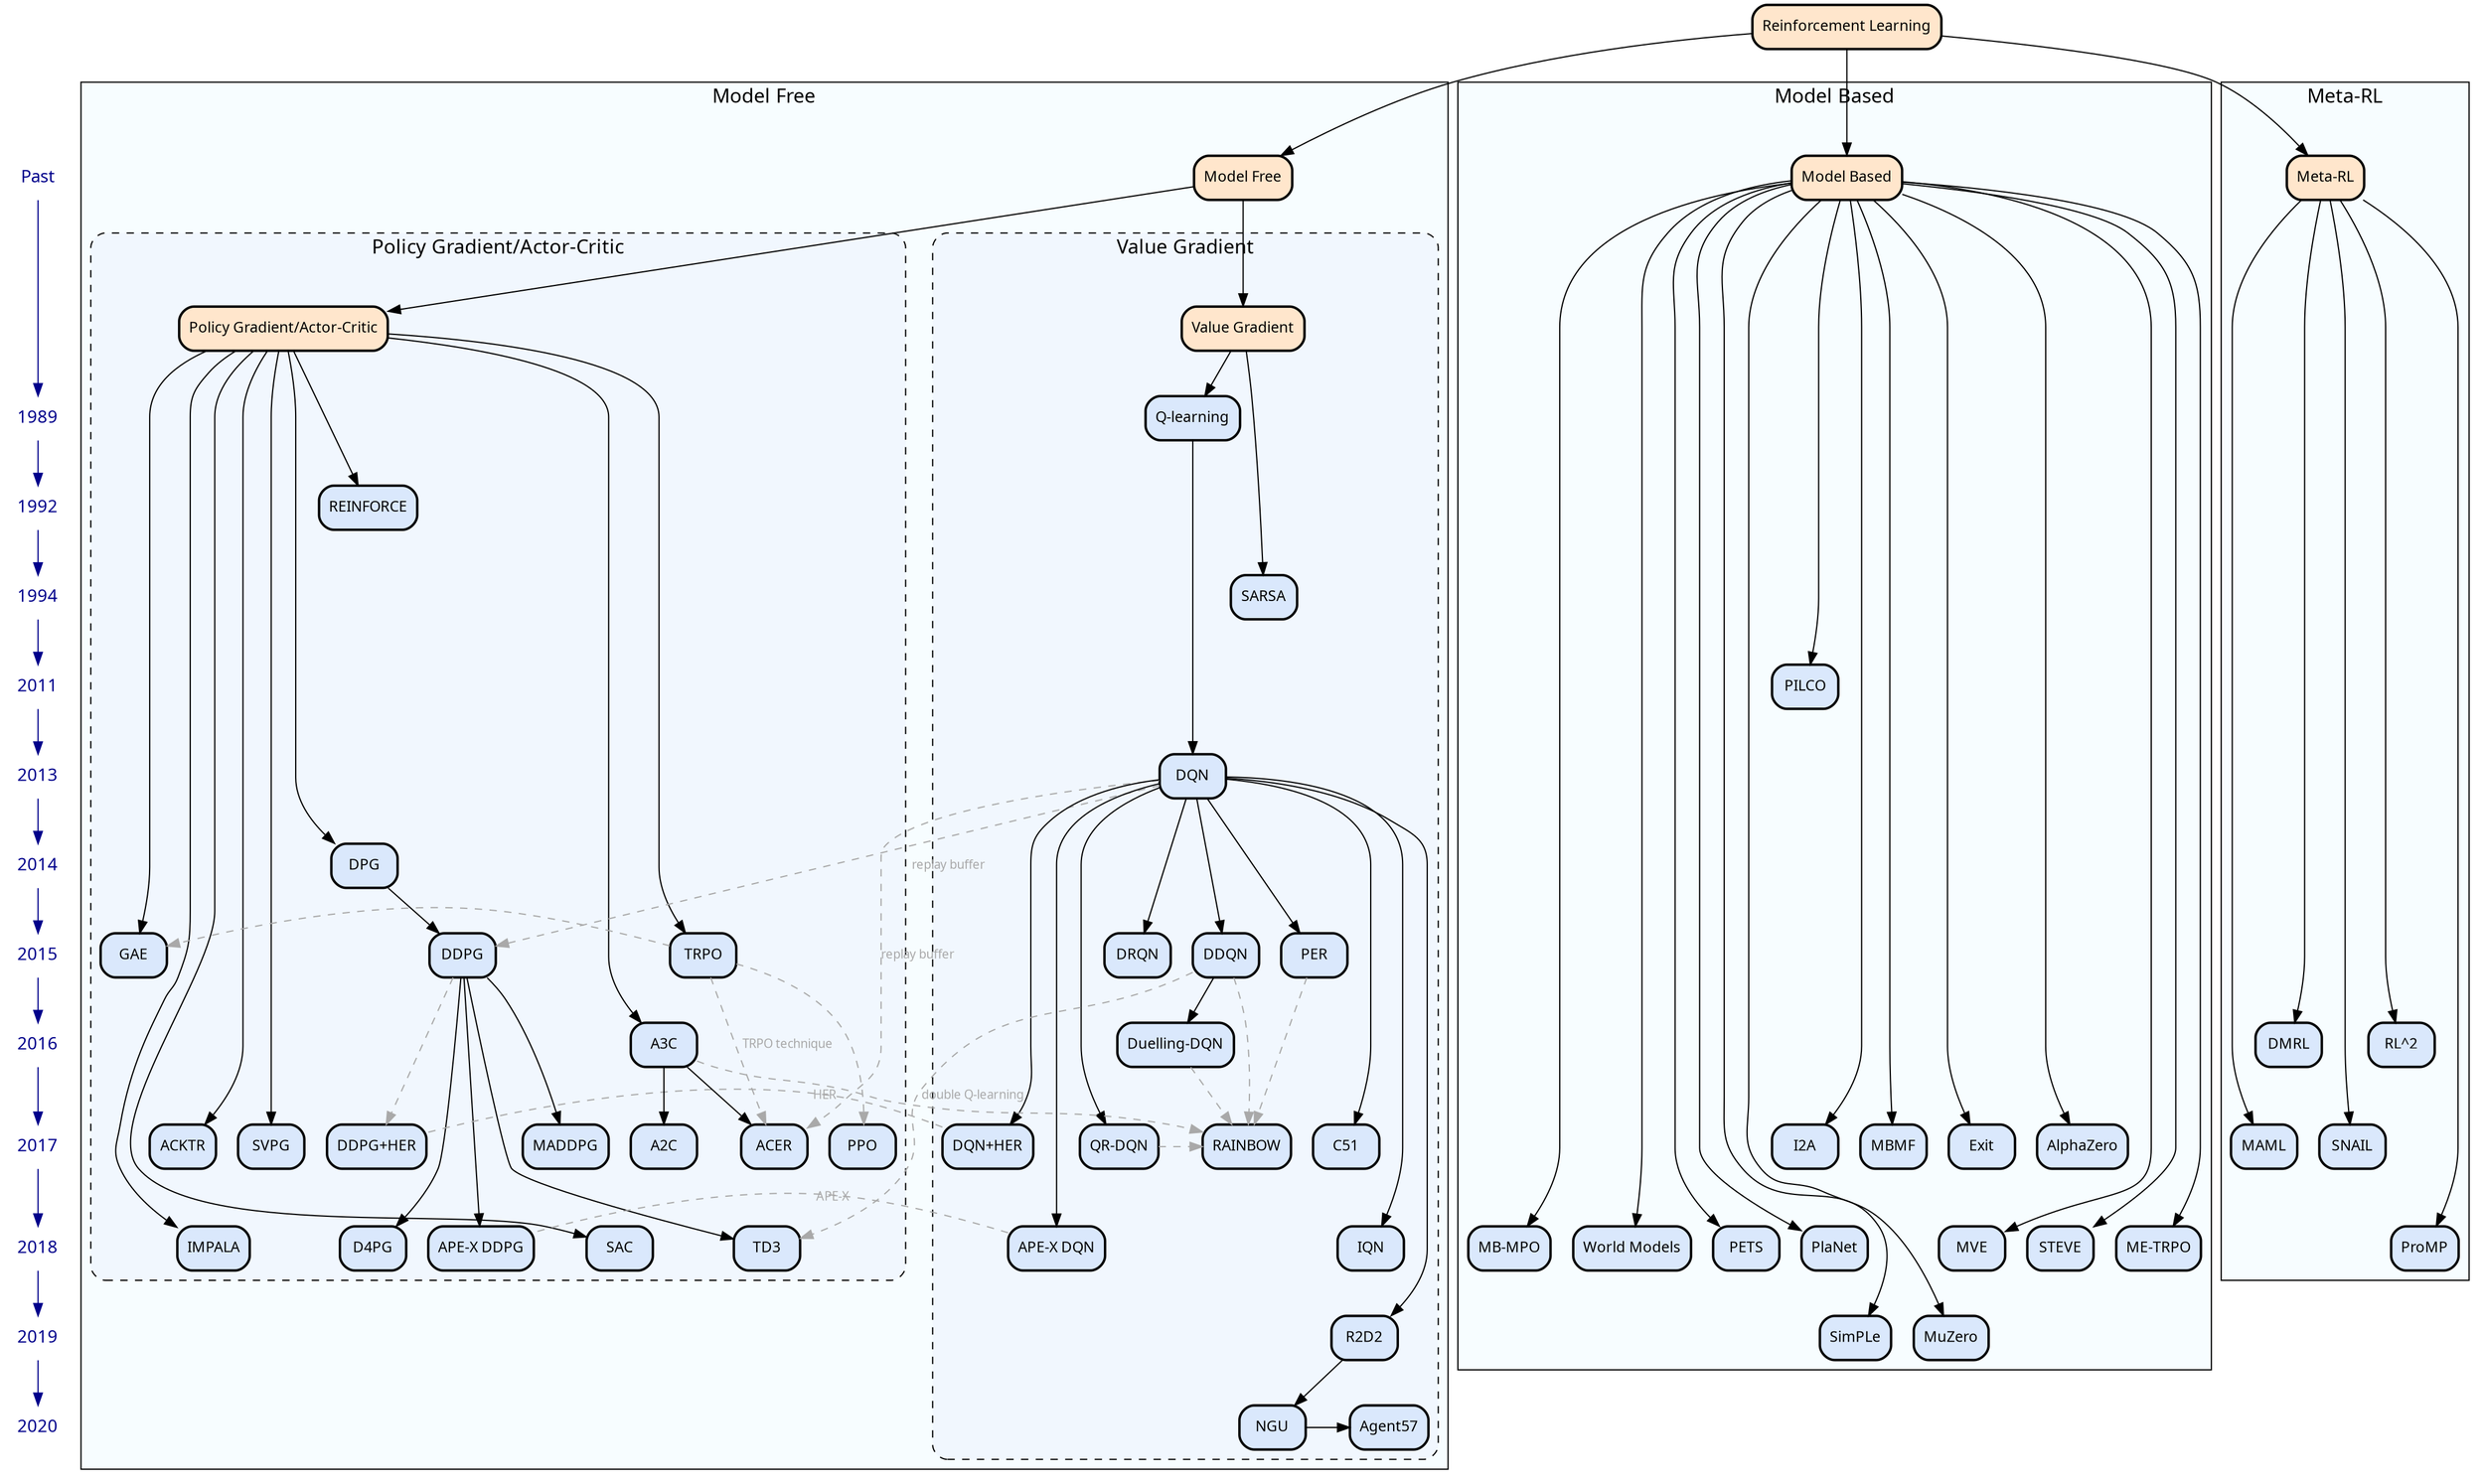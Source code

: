 digraph {
	compound=true
	rankdir=TB
	newrank=true
	subgraph timeline {
		Past [fontcolor=darkblue fontname="sans-serif" fontsize=14 group=timeline shape=plaintext]
		1989 [fontcolor=darkblue fontname="sans-serif" fontsize=14 group=timeline shape=plaintext]
		1992 [fontcolor=darkblue fontname="sans-serif" fontsize=14 group=timeline shape=plaintext]
		1994 [fontcolor=darkblue fontname="sans-serif" fontsize=14 group=timeline shape=plaintext]
		2011 [fontcolor=darkblue fontname="sans-serif" fontsize=14 group=timeline shape=plaintext]
		2013 [fontcolor=darkblue fontname="sans-serif" fontsize=14 group=timeline shape=plaintext]
		2014 [fontcolor=darkblue fontname="sans-serif" fontsize=14 group=timeline shape=plaintext]
		2015 [fontcolor=darkblue fontname="sans-serif" fontsize=14 group=timeline shape=plaintext]
		2016 [fontcolor=darkblue fontname="sans-serif" fontsize=14 group=timeline shape=plaintext]
		2017 [fontcolor=darkblue fontname="sans-serif" fontsize=14 group=timeline shape=plaintext]
		2018 [fontcolor=darkblue fontname="sans-serif" fontsize=14 group=timeline shape=plaintext]
		2019 [fontcolor=darkblue fontname="sans-serif" fontsize=14 group=timeline shape=plaintext]
		2020 [fontcolor=darkblue fontname="sans-serif" fontsize=14 group=timeline shape=plaintext]
		Past -> 1989 [color=darkblue]
		1989 -> 1992 [color=darkblue]
		1992 -> 1994 [color=darkblue]
		1994 -> 2011 [color=darkblue]
		2011 -> 2013 [color=darkblue]
		2013 -> 2014 [color=darkblue]
		2014 -> 2015 [color=darkblue]
		2015 -> 2016 [color=darkblue]
		2016 -> 2017 [color=darkblue]
		2017 -> 2018 [color=darkblue]
		2018 -> 2019 [color=darkblue]
		2019 -> 2020 [color=darkblue]
	}
	"Reinforcement Learning" [label="Reinforcement Learning" fillcolor="#ffe6cc" fontname="sans-serif" fontsize=12 shape=box style="rounded,bold,filled"]
	"Model Free" -> "Value Gradient" [fontcolor=black fontname="sans-serif" fontsize=10]
	"Model Free" -> "Policy Gradient/Actor-Critic" [fontcolor=black fontname="sans-serif" fontsize=10]
	DQN -> DDPG [label="replay buffer" color=darkgray constraint=false fontcolor=darkgray fontname="sans-serif" fontsize=10 style=dashed]
	DQN -> ACER [label="replay buffer" color=darkgray fontcolor=darkgray fontname="sans-serif" fontsize=10 style=dashed]
	DDQN -> TD3 [label="double Q-learning" color=darkgray fontcolor=darkgray fontname="sans-serif" fontsize=10 style=dashed]
	"DQN+HER" -> "DDPG+HER" [label=HER arrowhead=none color=darkgray constraint=false fontcolor=darkgray fontname="sans-serif" fontsize=10 style=dashed]
	"APE-X DQN" -> "APE-X DDPG" [label="APE-X" arrowhead=none color=darkgray constraint=false fontcolor=darkgray fontname="sans-serif" fontsize=10 style=dashed]
	A3C -> RAINBOW [color=darkgray fontcolor=darkgray fontname="sans-serif" fontsize=10 style=dashed]
	subgraph "clusterModel Free" {
		label="Model Free"
		color=black
		fontname="sans-serif"
		fontsize=16
		fillcolor="#f7fdff" style=filled
		"Model Free" [label="Model Free" fillcolor="#ffe6cc" fontname="sans-serif" fontsize=12 shape=box style="rounded,bold,filled" weight=10]
		subgraph "clusterValue Gradient" {
			label="Value Gradient"
			color=black
			fontname="sans-serif"
			fontsize=16
			fillcolor="#f1f7fe" style="rounded,dashed,filled"
			"Value Gradient" [label="Value Gradient" fillcolor="#ffe6cc" fontname="sans-serif" fontsize=12 shape=box style="rounded,bold,filled"]
			"Value Gradient" -> SARSA [fontcolor=black fontname="sans-serif" fontsize=10 style=solid]
			"Value Gradient" -> "Q-learning" [fontcolor=black fontname="sans-serif" fontsize=10 style=solid]
			SARSA [label=SARSA fillcolor="#dae8fc" fontname="sans-serif" fontsize=12 shape=box style="rounded,bold,filled"]
			"Q-learning" [label="Q-learning" fillcolor="#dae8fc" fontname="sans-serif" fontsize=12 shape=box style="rounded,bold,filled"]
			"Q-learning" -> DQN [fontcolor=black fontname="sans-serif" fontsize=10]
			DQN [label=DQN fillcolor="#dae8fc" fontname="sans-serif" fontsize=12 shape=box style="rounded,bold,filled"]
			DQN -> DRQN [fontcolor=black fontname="sans-serif" fontsize=10]
			DQN -> DDQN [fontcolor=black fontname="sans-serif" fontsize=10]
			DQN -> PER [fontcolor=black fontname="sans-serif" fontsize=10]
			DQN -> "QR-DQN" [fontcolor=black fontname="sans-serif" fontsize=10]
			DQN -> C51 [fontcolor=black fontname="sans-serif" fontsize=10]
			DQN -> "DQN+HER" [fontcolor=black fontname="sans-serif" fontsize=10]
			DQN -> IQN [fontcolor=black fontname="sans-serif" fontsize=10]
			DQN -> "APE-X DQN" [fontcolor=black fontname="sans-serif" fontsize=10]
			DQN -> R2D2 [fontcolor=black fontname="sans-serif" fontsize=10]
			DRQN [label=DRQN fillcolor="#dae8fc" fontname="sans-serif" fontsize=12 shape=box style="rounded,bold,filled"]
			DDQN [label=DDQN fillcolor="#dae8fc" fontname="sans-serif" fontsize=12 shape=box style="rounded,bold,filled"]
			DDQN -> "Duelling-DQN" [fontcolor=black fontname="sans-serif" fontsize=10]
			DDQN -> RAINBOW [color=darkgray fontcolor=darkgray fontname="sans-serif" fontsize=10 style=dashed]
			PER [label=PER fillcolor="#dae8fc" fontname="sans-serif" fontsize=12 shape=box style="rounded,bold,filled"]
			PER -> RAINBOW [color=darkgray fontcolor=darkgray fontname="sans-serif" fontsize=10 style=dashed]
			"Duelling-DQN" [label="Duelling-DQN" fillcolor="#dae8fc" fontname="sans-serif" fontsize=12 shape=box style="rounded,bold,filled"]
			"Duelling-DQN" -> RAINBOW [color=darkgray fontcolor=darkgray fontname="sans-serif" fontsize=10 style=dashed]
			"QR-DQN" [label="QR-DQN" fillcolor="#dae8fc" fontname="sans-serif" fontsize=12 shape=box style="rounded,bold,filled"]
			"QR-DQN" -> RAINBOW [color=darkgray fontcolor=darkgray fontname="sans-serif" fontsize=10 style=dashed]
			C51 [label=C51 fillcolor="#dae8fc" fontname="sans-serif" fontsize=12 shape=box style="rounded,bold,filled"]
			RAINBOW [label=RAINBOW fillcolor="#dae8fc" fontname="sans-serif" fontsize=12 shape=box style="rounded,bold,filled"]
			"DQN+HER" [label="DQN+HER" fillcolor="#dae8fc" fontname="sans-serif" fontsize=12 shape=box style="rounded,bold,filled"]
			IQN [label=IQN fillcolor="#dae8fc" fontname="sans-serif" fontsize=12 shape=box style="rounded,bold,filled"]
			"APE-X DQN" [label="APE-X DQN" fillcolor="#dae8fc" fontname="sans-serif" fontsize=12 shape=box style="rounded,bold,filled"]
			R2D2 [label=R2D2 fillcolor="#dae8fc" fontname="sans-serif" fontsize=12 shape=box style="rounded,bold,filled"]
			R2D2 -> NGU [fontcolor=black fontname="sans-serif" fontsize=10]
			NGU [label=NGU fillcolor="#dae8fc" fontname="sans-serif" fontsize=12 shape=box style="rounded,bold,filled"]
			NGU -> Agent57 [fontcolor=black fontname="sans-serif" fontsize=10]
			Agent57 [label=Agent57 fillcolor="#dae8fc" fontname="sans-serif" fontsize=12 shape=box style="rounded,bold,filled"]
		}
		subgraph "clusterPolicy Gradient/Actor-Critic" {
			label="Policy Gradient/Actor-Critic"
			color=black
			fontname="sans-serif"
			fontsize=16
			fillcolor="#f1f7fe" style="rounded,dashed,filled"
			"Policy Gradient/Actor-Critic" [label="Policy Gradient/Actor-Critic" fillcolor="#ffe6cc" fontname="sans-serif" fontsize=12 shape=box style="rounded,bold,filled"]
			"Policy Gradient/Actor-Critic" -> REINFORCE [fontcolor=black fontname="sans-serif" fontsize=10 style=solid]
			"Policy Gradient/Actor-Critic" -> DPG [fontcolor=black fontname="sans-serif" fontsize=10 style=solid]
			"Policy Gradient/Actor-Critic" -> TRPO [fontcolor=black fontname="sans-serif" fontsize=10 style=solid]
			"Policy Gradient/Actor-Critic" -> GAE [fontcolor=black fontname="sans-serif" fontsize=10 style=solid]
			"Policy Gradient/Actor-Critic" -> A3C [fontcolor=black fontname="sans-serif" fontsize=10 style=solid]
			"Policy Gradient/Actor-Critic" -> ACKTR [fontcolor=black fontname="sans-serif" fontsize=10 style=solid]
			"Policy Gradient/Actor-Critic" -> SVPG [fontcolor=black fontname="sans-serif" fontsize=10 style=solid]
			"Policy Gradient/Actor-Critic" -> SAC [fontcolor=black fontname="sans-serif" fontsize=10 style=solid]
			"Policy Gradient/Actor-Critic" -> IMPALA [fontcolor=black fontname="sans-serif" fontsize=10 style=solid]
			REINFORCE [label=REINFORCE fillcolor="#dae8fc" fontname="sans-serif" fontsize=12 shape=box style="rounded,bold,filled"]
			DPG [label=DPG fillcolor="#dae8fc" fontname="sans-serif" fontsize=12 shape=box style="rounded,bold,filled"]
			DPG -> DDPG [fontcolor=black fontname="sans-serif" fontsize=10]
			DDPG [label=DDPG fillcolor="#dae8fc" fontname="sans-serif" fontsize=12 shape=box style="rounded,bold,filled"]
			DDPG -> "DDPG+HER" [color=darkgray fontcolor=darkgray fontname="sans-serif" fontsize=10 style=dashed]
			DDPG -> MADDPG [fontcolor=black fontname="sans-serif" fontsize=10]
			DDPG -> D4PG [fontcolor=black fontname="sans-serif" fontsize=10]
			DDPG -> "APE-X DDPG" [fontcolor=black fontname="sans-serif" fontsize=10]
			DDPG -> TD3 [fontcolor=black fontname="sans-serif" fontsize=10]
			TRPO [label=TRPO fillcolor="#dae8fc" fontname="sans-serif" fontsize=12 shape=box style="rounded,bold,filled"]
			TRPO -> GAE [color=darkgray fontcolor=darkgray fontname="sans-serif" fontsize=10 style=dashed]
			TRPO -> ACER [label="TRPO technique" color=darkgray fontcolor=darkgray fontname="sans-serif" fontsize=10 style=dashed]
			TRPO -> PPO [color=darkgray fontcolor=darkgray fontname="sans-serif" fontsize=10 style=dashed]
			GAE [label=GAE fillcolor="#dae8fc" fontname="sans-serif" fontsize=12 shape=box style="rounded,bold,filled"]
			A3C [label=A3C fillcolor="#dae8fc" fontname="sans-serif" fontsize=12 shape=box style="rounded,bold,filled"]
			A3C -> A2C [fontcolor=black fontname="sans-serif" fontsize=10]
			A3C -> ACER [fontcolor=black fontname="sans-serif" fontsize=10]
			"DDPG+HER" [label="DDPG+HER" fillcolor="#dae8fc" fontname="sans-serif" fontsize=12 shape=box style="rounded,bold,filled"]
			MADDPG [label=MADDPG fillcolor="#dae8fc" fontname="sans-serif" fontsize=12 shape=box style="rounded,bold,filled"]
			A2C [label=A2C fillcolor="#dae8fc" fontname="sans-serif" fontsize=12 shape=box style="rounded,bold,filled"]
			A2C -> ACER [fontcolor=black fontname="sans-serif" fontsize=10 style=invis]
			A2C -> ACKTR [fontcolor=black fontname="sans-serif" fontsize=10 style=invis]
			A2C -> SVPG [fontcolor=black fontname="sans-serif" fontsize=10 style=invis]
			A2C -> IMPALA [fontcolor=black fontname="sans-serif" fontsize=10 style=invis]
			ACER [label=ACER fillcolor="#dae8fc" fontname="sans-serif" fontsize=12 shape=box style="rounded,bold,filled"]
			ACKTR [label=ACKTR fillcolor="#dae8fc" fontname="sans-serif" fontsize=12 shape=box style="rounded,bold,filled"]
			PPO [label=PPO fillcolor="#dae8fc" fontname="sans-serif" fontsize=12 shape=box style="rounded,bold,filled"]
			PPO -> SAC [fontcolor=black fontname="sans-serif" fontsize=10 style=invis]
			SVPG [label=SVPG fillcolor="#dae8fc" fontname="sans-serif" fontsize=12 shape=box style="rounded,bold,filled"]
			D4PG [label=D4PG fillcolor="#dae8fc" fontname="sans-serif" fontsize=12 shape=box style="rounded,bold,filled"]
			"APE-X DDPG" [label="APE-X DDPG" fillcolor="#dae8fc" fontname="sans-serif" fontsize=12 shape=box style="rounded,bold,filled"]
			SAC [label=SAC fillcolor="#dae8fc" fontname="sans-serif" fontsize=12 shape=box style="rounded,bold,filled"]
			TD3 [label=TD3 fillcolor="#dae8fc" fontname="sans-serif" fontsize=12 shape=box style="rounded,bold,filled"]
			IMPALA [label=IMPALA fillcolor="#dae8fc" fontname="sans-serif" fontsize=12 shape=box style="rounded,bold,filled"]
		}
	}
	subgraph "clusterModel Based" {
		label="Model Based"
		color=black
		fontname="sans-serif"
		fontsize=16
		fillcolor="#f7fdff" style=filled
		"Model Based" [label="Model Based" fillcolor="#ffe6cc" fontname="sans-serif" fontsize=12 shape=box style="rounded,bold,filled"]
		"Model Based" -> PILCO [fontcolor=black fontname="sans-serif" fontsize=10 style=solid]
		"Model Based" -> I2A [fontcolor=black fontname="sans-serif" fontsize=10 style=solid]
		"Model Based" -> MBMF [fontcolor=black fontname="sans-serif" fontsize=10 style=solid]
		"Model Based" -> Exit [fontcolor=black fontname="sans-serif" fontsize=10 style=solid]
		"Model Based" -> AlphaZero [fontcolor=black fontname="sans-serif" fontsize=10 style=solid]
		"Model Based" -> MVE [fontcolor=black fontname="sans-serif" fontsize=10 style=solid]
		"Model Based" -> STEVE [fontcolor=black fontname="sans-serif" fontsize=10 style=solid]
		"Model Based" -> "ME-TRPO" [fontcolor=black fontname="sans-serif" fontsize=10 style=solid]
		"Model Based" -> "MB-MPO" [fontcolor=black fontname="sans-serif" fontsize=10 style=solid]
		"Model Based" -> "World Models" [fontcolor=black fontname="sans-serif" fontsize=10 style=solid]
		"Model Based" -> PETS [fontcolor=black fontname="sans-serif" fontsize=10 style=solid]
		"Model Based" -> PlaNet [fontcolor=black fontname="sans-serif" fontsize=10 style=solid]
		"Model Based" -> SimPLe [fontcolor=black fontname="sans-serif" fontsize=10 style=solid]
		"Model Based" -> MuZero [fontcolor=black fontname="sans-serif" fontsize=10 style=solid]
		PILCO [label=PILCO fillcolor="#dae8fc" fontname="sans-serif" fontsize=12 shape=box style="rounded,bold,filled"]
		I2A [label=I2A fillcolor="#dae8fc" fontname="sans-serif" fontsize=12 shape=box style="rounded,bold,filled"]
		MBMF [label=MBMF fillcolor="#dae8fc" fontname="sans-serif" fontsize=12 shape=box style="rounded,bold,filled"]
		Exit [label=Exit fillcolor="#dae8fc" fontname="sans-serif" fontsize=12 shape=box style="rounded,bold,filled"]
		AlphaZero [label=AlphaZero fillcolor="#dae8fc" fontname="sans-serif" fontsize=12 shape=box style="rounded,bold,filled"]
		MVE [label=MVE fillcolor="#dae8fc" fontname="sans-serif" fontsize=12 shape=box style="rounded,bold,filled"]
		STEVE [label=STEVE fillcolor="#dae8fc" fontname="sans-serif" fontsize=12 shape=box style="rounded,bold,filled"]
		"ME-TRPO" [label="ME-TRPO" fillcolor="#dae8fc" fontname="sans-serif" fontsize=12 shape=box style="rounded,bold,filled"]
		"MB-MPO" [label="MB-MPO" fillcolor="#dae8fc" fontname="sans-serif" fontsize=12 shape=box style="rounded,bold,filled"]
		"World Models" [label="World Models" fillcolor="#dae8fc" fontname="sans-serif" fontsize=12 shape=box style="rounded,bold,filled"]
		PETS [label=PETS fillcolor="#dae8fc" fontname="sans-serif" fontsize=12 shape=box style="rounded,bold,filled"]
		PlaNet [label=PlaNet fillcolor="#dae8fc" fontname="sans-serif" fontsize=12 shape=box style="rounded,bold,filled"]
		SimPLe [label=SimPLe fillcolor="#dae8fc" fontname="sans-serif" fontsize=12 shape=box style="rounded,bold,filled"]
		MuZero [label=MuZero fillcolor="#dae8fc" fontname="sans-serif" fontsize=12 shape=box style="rounded,bold,filled"]
	}
	subgraph "clusterMeta-RL" {
		label="Meta-RL"
		color=black
		fontname="sans-serif"
		fontsize=16
		fillcolor="#f7fdff" style=filled
		"Meta-RL" [label="Meta-RL" fillcolor="#ffe6cc" fontname="sans-serif" fontsize=12 shape=box style="rounded,bold,filled"]
		"Meta-RL" -> DMRL [fontcolor=black fontname="sans-serif" fontsize=10 style=solid]
		"Meta-RL" -> "RL^2" [fontcolor=black fontname="sans-serif" fontsize=10 style=solid]
		"Meta-RL" -> MAML [fontcolor=black fontname="sans-serif" fontsize=10 style=solid]
		"Meta-RL" -> SNAIL [fontcolor=black fontname="sans-serif" fontsize=10 style=solid]
		"Meta-RL" -> ProMP [fontcolor=black fontname="sans-serif" fontsize=10 style=solid]
		DMRL [label=DMRL fillcolor="#dae8fc" fontname="sans-serif" fontsize=12 shape=box style="rounded,bold,filled"]
		"RL^2" [label="RL^2" fillcolor="#dae8fc" fontname="sans-serif" fontsize=12 shape=box style="rounded,bold,filled"]
		MAML [label=MAML fillcolor="#dae8fc" fontname="sans-serif" fontsize=12 shape=box style="rounded,bold,filled"]
		SNAIL [label=SNAIL fillcolor="#dae8fc" fontname="sans-serif" fontsize=12 shape=box style="rounded,bold,filled"]
		ProMP [label=ProMP fillcolor="#dae8fc" fontname="sans-serif" fontsize=12 shape=box style="rounded,bold,filled"]
	}
	"Reinforcement Learning" -> "Model Free" [fontcolor=black fontname="sans-serif" fontsize=10]
	"Reinforcement Learning" -> "Model Based" [fontcolor=black fontname="sans-serif" fontsize=10]
	"Reinforcement Learning" -> "Meta-RL" [fontcolor=black fontname="sans-serif" fontsize=10]
	{
		rank=same
		1989
		"Q-learning"
	}
	{
		rank=same
		1992
		REINFORCE
	}
	{
		rank=same
		1994
		SARSA
	}
	{
		rank=same
		2011
		PILCO
	}
	{
		rank=same
		2013
		DQN
	}
	{
		rank=same
		2014
		DPG
	}
	{
		rank=same
		2015
		DRQN
		DDQN
		PER
		DDPG
		TRPO
		GAE
	}
	{
		rank=same
		2016
		"Duelling-DQN"
		A3C
		DMRL
		"RL^2"
	}
	{
		rank=same
		2017
		"QR-DQN"
		C51
		RAINBOW
		"DQN+HER"
		"DDPG+HER"
		MADDPG
		A2C
		ACER
		ACKTR
		PPO
		SVPG
		I2A
		MBMF
		Exit
		AlphaZero
		MAML
		SNAIL
	}
	{
		rank=same
		2018
		IQN
		"APE-X DQN"
		D4PG
		"APE-X DDPG"
		SAC
		TD3
		IMPALA
		MVE
		STEVE
		"ME-TRPO"
		"MB-MPO"
		"World Models"
		PETS
		PlaNet
		ProMP
	}
	{
		rank=same
		2019
		R2D2
		SimPLe
		MuZero
	}
	{
		rank=same
		2020
		NGU
		Agent57
	}
	{
		rank=same
		Past
		"Model Free"
		"Model Based"
		"Meta-RL"
	}
	{
		rank=same
		"Value Gradient"
		"Policy Gradient/Actor-Critic"
	}
}

